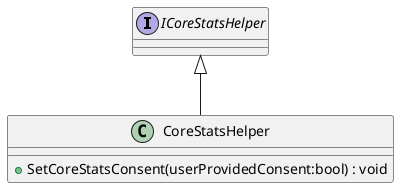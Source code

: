 @startuml
interface ICoreStatsHelper {
}
class CoreStatsHelper {
    + SetCoreStatsConsent(userProvidedConsent:bool) : void
}
ICoreStatsHelper <|-- CoreStatsHelper
@enduml
